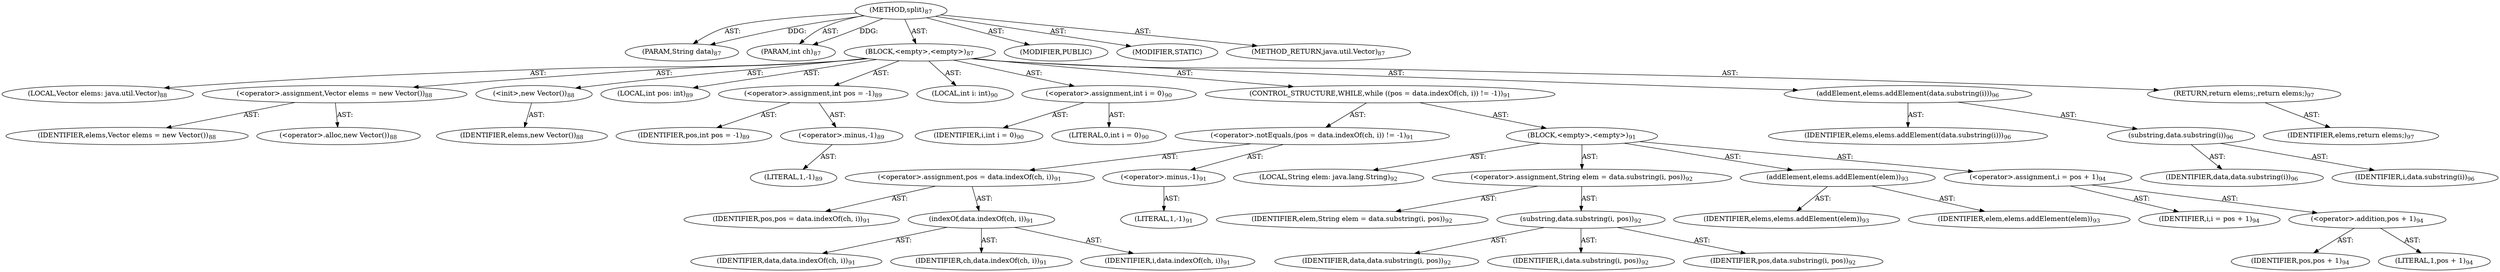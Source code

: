 digraph "split" {  
"111669149697" [label = <(METHOD,split)<SUB>87</SUB>> ]
"115964116993" [label = <(PARAM,String data)<SUB>87</SUB>> ]
"115964116994" [label = <(PARAM,int ch)<SUB>87</SUB>> ]
"25769803777" [label = <(BLOCK,&lt;empty&gt;,&lt;empty&gt;)<SUB>87</SUB>> ]
"94489280512" [label = <(LOCAL,Vector elems: java.util.Vector)<SUB>88</SUB>> ]
"30064771073" [label = <(&lt;operator&gt;.assignment,Vector elems = new Vector())<SUB>88</SUB>> ]
"68719476737" [label = <(IDENTIFIER,elems,Vector elems = new Vector())<SUB>88</SUB>> ]
"30064771074" [label = <(&lt;operator&gt;.alloc,new Vector())<SUB>88</SUB>> ]
"30064771075" [label = <(&lt;init&gt;,new Vector())<SUB>88</SUB>> ]
"68719476738" [label = <(IDENTIFIER,elems,new Vector())<SUB>88</SUB>> ]
"94489280513" [label = <(LOCAL,int pos: int)<SUB>89</SUB>> ]
"30064771076" [label = <(&lt;operator&gt;.assignment,int pos = -1)<SUB>89</SUB>> ]
"68719476739" [label = <(IDENTIFIER,pos,int pos = -1)<SUB>89</SUB>> ]
"30064771077" [label = <(&lt;operator&gt;.minus,-1)<SUB>89</SUB>> ]
"90194313217" [label = <(LITERAL,1,-1)<SUB>89</SUB>> ]
"94489280514" [label = <(LOCAL,int i: int)<SUB>90</SUB>> ]
"30064771078" [label = <(&lt;operator&gt;.assignment,int i = 0)<SUB>90</SUB>> ]
"68719476740" [label = <(IDENTIFIER,i,int i = 0)<SUB>90</SUB>> ]
"90194313218" [label = <(LITERAL,0,int i = 0)<SUB>90</SUB>> ]
"47244640256" [label = <(CONTROL_STRUCTURE,WHILE,while ((pos = data.indexOf(ch, i)) != -1))<SUB>91</SUB>> ]
"30064771079" [label = <(&lt;operator&gt;.notEquals,(pos = data.indexOf(ch, i)) != -1)<SUB>91</SUB>> ]
"30064771080" [label = <(&lt;operator&gt;.assignment,pos = data.indexOf(ch, i))<SUB>91</SUB>> ]
"68719476741" [label = <(IDENTIFIER,pos,pos = data.indexOf(ch, i))<SUB>91</SUB>> ]
"30064771081" [label = <(indexOf,data.indexOf(ch, i))<SUB>91</SUB>> ]
"68719476742" [label = <(IDENTIFIER,data,data.indexOf(ch, i))<SUB>91</SUB>> ]
"68719476743" [label = <(IDENTIFIER,ch,data.indexOf(ch, i))<SUB>91</SUB>> ]
"68719476744" [label = <(IDENTIFIER,i,data.indexOf(ch, i))<SUB>91</SUB>> ]
"30064771082" [label = <(&lt;operator&gt;.minus,-1)<SUB>91</SUB>> ]
"90194313219" [label = <(LITERAL,1,-1)<SUB>91</SUB>> ]
"25769803778" [label = <(BLOCK,&lt;empty&gt;,&lt;empty&gt;)<SUB>91</SUB>> ]
"94489280515" [label = <(LOCAL,String elem: java.lang.String)<SUB>92</SUB>> ]
"30064771083" [label = <(&lt;operator&gt;.assignment,String elem = data.substring(i, pos))<SUB>92</SUB>> ]
"68719476745" [label = <(IDENTIFIER,elem,String elem = data.substring(i, pos))<SUB>92</SUB>> ]
"30064771084" [label = <(substring,data.substring(i, pos))<SUB>92</SUB>> ]
"68719476746" [label = <(IDENTIFIER,data,data.substring(i, pos))<SUB>92</SUB>> ]
"68719476747" [label = <(IDENTIFIER,i,data.substring(i, pos))<SUB>92</SUB>> ]
"68719476748" [label = <(IDENTIFIER,pos,data.substring(i, pos))<SUB>92</SUB>> ]
"30064771085" [label = <(addElement,elems.addElement(elem))<SUB>93</SUB>> ]
"68719476749" [label = <(IDENTIFIER,elems,elems.addElement(elem))<SUB>93</SUB>> ]
"68719476750" [label = <(IDENTIFIER,elem,elems.addElement(elem))<SUB>93</SUB>> ]
"30064771086" [label = <(&lt;operator&gt;.assignment,i = pos + 1)<SUB>94</SUB>> ]
"68719476751" [label = <(IDENTIFIER,i,i = pos + 1)<SUB>94</SUB>> ]
"30064771087" [label = <(&lt;operator&gt;.addition,pos + 1)<SUB>94</SUB>> ]
"68719476752" [label = <(IDENTIFIER,pos,pos + 1)<SUB>94</SUB>> ]
"90194313220" [label = <(LITERAL,1,pos + 1)<SUB>94</SUB>> ]
"30064771088" [label = <(addElement,elems.addElement(data.substring(i)))<SUB>96</SUB>> ]
"68719476753" [label = <(IDENTIFIER,elems,elems.addElement(data.substring(i)))<SUB>96</SUB>> ]
"30064771089" [label = <(substring,data.substring(i))<SUB>96</SUB>> ]
"68719476754" [label = <(IDENTIFIER,data,data.substring(i))<SUB>96</SUB>> ]
"68719476755" [label = <(IDENTIFIER,i,data.substring(i))<SUB>96</SUB>> ]
"146028888065" [label = <(RETURN,return elems;,return elems;)<SUB>97</SUB>> ]
"68719476756" [label = <(IDENTIFIER,elems,return elems;)<SUB>97</SUB>> ]
"133143986180" [label = <(MODIFIER,PUBLIC)> ]
"133143986181" [label = <(MODIFIER,STATIC)> ]
"128849018881" [label = <(METHOD_RETURN,java.util.Vector)<SUB>87</SUB>> ]
  "111669149697" -> "115964116993"  [ label = "AST: "] 
  "111669149697" -> "115964116994"  [ label = "AST: "] 
  "111669149697" -> "25769803777"  [ label = "AST: "] 
  "111669149697" -> "133143986180"  [ label = "AST: "] 
  "111669149697" -> "133143986181"  [ label = "AST: "] 
  "111669149697" -> "128849018881"  [ label = "AST: "] 
  "25769803777" -> "94489280512"  [ label = "AST: "] 
  "25769803777" -> "30064771073"  [ label = "AST: "] 
  "25769803777" -> "30064771075"  [ label = "AST: "] 
  "25769803777" -> "94489280513"  [ label = "AST: "] 
  "25769803777" -> "30064771076"  [ label = "AST: "] 
  "25769803777" -> "94489280514"  [ label = "AST: "] 
  "25769803777" -> "30064771078"  [ label = "AST: "] 
  "25769803777" -> "47244640256"  [ label = "AST: "] 
  "25769803777" -> "30064771088"  [ label = "AST: "] 
  "25769803777" -> "146028888065"  [ label = "AST: "] 
  "30064771073" -> "68719476737"  [ label = "AST: "] 
  "30064771073" -> "30064771074"  [ label = "AST: "] 
  "30064771075" -> "68719476738"  [ label = "AST: "] 
  "30064771076" -> "68719476739"  [ label = "AST: "] 
  "30064771076" -> "30064771077"  [ label = "AST: "] 
  "30064771077" -> "90194313217"  [ label = "AST: "] 
  "30064771078" -> "68719476740"  [ label = "AST: "] 
  "30064771078" -> "90194313218"  [ label = "AST: "] 
  "47244640256" -> "30064771079"  [ label = "AST: "] 
  "47244640256" -> "25769803778"  [ label = "AST: "] 
  "30064771079" -> "30064771080"  [ label = "AST: "] 
  "30064771079" -> "30064771082"  [ label = "AST: "] 
  "30064771080" -> "68719476741"  [ label = "AST: "] 
  "30064771080" -> "30064771081"  [ label = "AST: "] 
  "30064771081" -> "68719476742"  [ label = "AST: "] 
  "30064771081" -> "68719476743"  [ label = "AST: "] 
  "30064771081" -> "68719476744"  [ label = "AST: "] 
  "30064771082" -> "90194313219"  [ label = "AST: "] 
  "25769803778" -> "94489280515"  [ label = "AST: "] 
  "25769803778" -> "30064771083"  [ label = "AST: "] 
  "25769803778" -> "30064771085"  [ label = "AST: "] 
  "25769803778" -> "30064771086"  [ label = "AST: "] 
  "30064771083" -> "68719476745"  [ label = "AST: "] 
  "30064771083" -> "30064771084"  [ label = "AST: "] 
  "30064771084" -> "68719476746"  [ label = "AST: "] 
  "30064771084" -> "68719476747"  [ label = "AST: "] 
  "30064771084" -> "68719476748"  [ label = "AST: "] 
  "30064771085" -> "68719476749"  [ label = "AST: "] 
  "30064771085" -> "68719476750"  [ label = "AST: "] 
  "30064771086" -> "68719476751"  [ label = "AST: "] 
  "30064771086" -> "30064771087"  [ label = "AST: "] 
  "30064771087" -> "68719476752"  [ label = "AST: "] 
  "30064771087" -> "90194313220"  [ label = "AST: "] 
  "30064771088" -> "68719476753"  [ label = "AST: "] 
  "30064771088" -> "30064771089"  [ label = "AST: "] 
  "30064771089" -> "68719476754"  [ label = "AST: "] 
  "30064771089" -> "68719476755"  [ label = "AST: "] 
  "146028888065" -> "68719476756"  [ label = "AST: "] 
  "111669149697" -> "115964116993"  [ label = "DDG: "] 
  "111669149697" -> "115964116994"  [ label = "DDG: "] 
}
